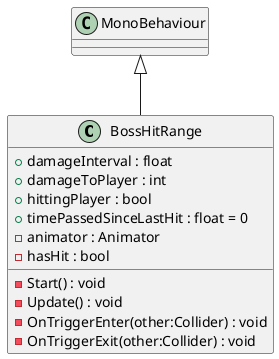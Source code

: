@startuml
class BossHitRange {
    + damageInterval : float
    + damageToPlayer : int
    + hittingPlayer : bool
    + timePassedSinceLastHit : float = 0
    - animator : Animator
    - hasHit : bool
    - Start() : void
    - Update() : void
    - OnTriggerEnter(other:Collider) : void
    - OnTriggerExit(other:Collider) : void
}
MonoBehaviour <|-- BossHitRange
@enduml
